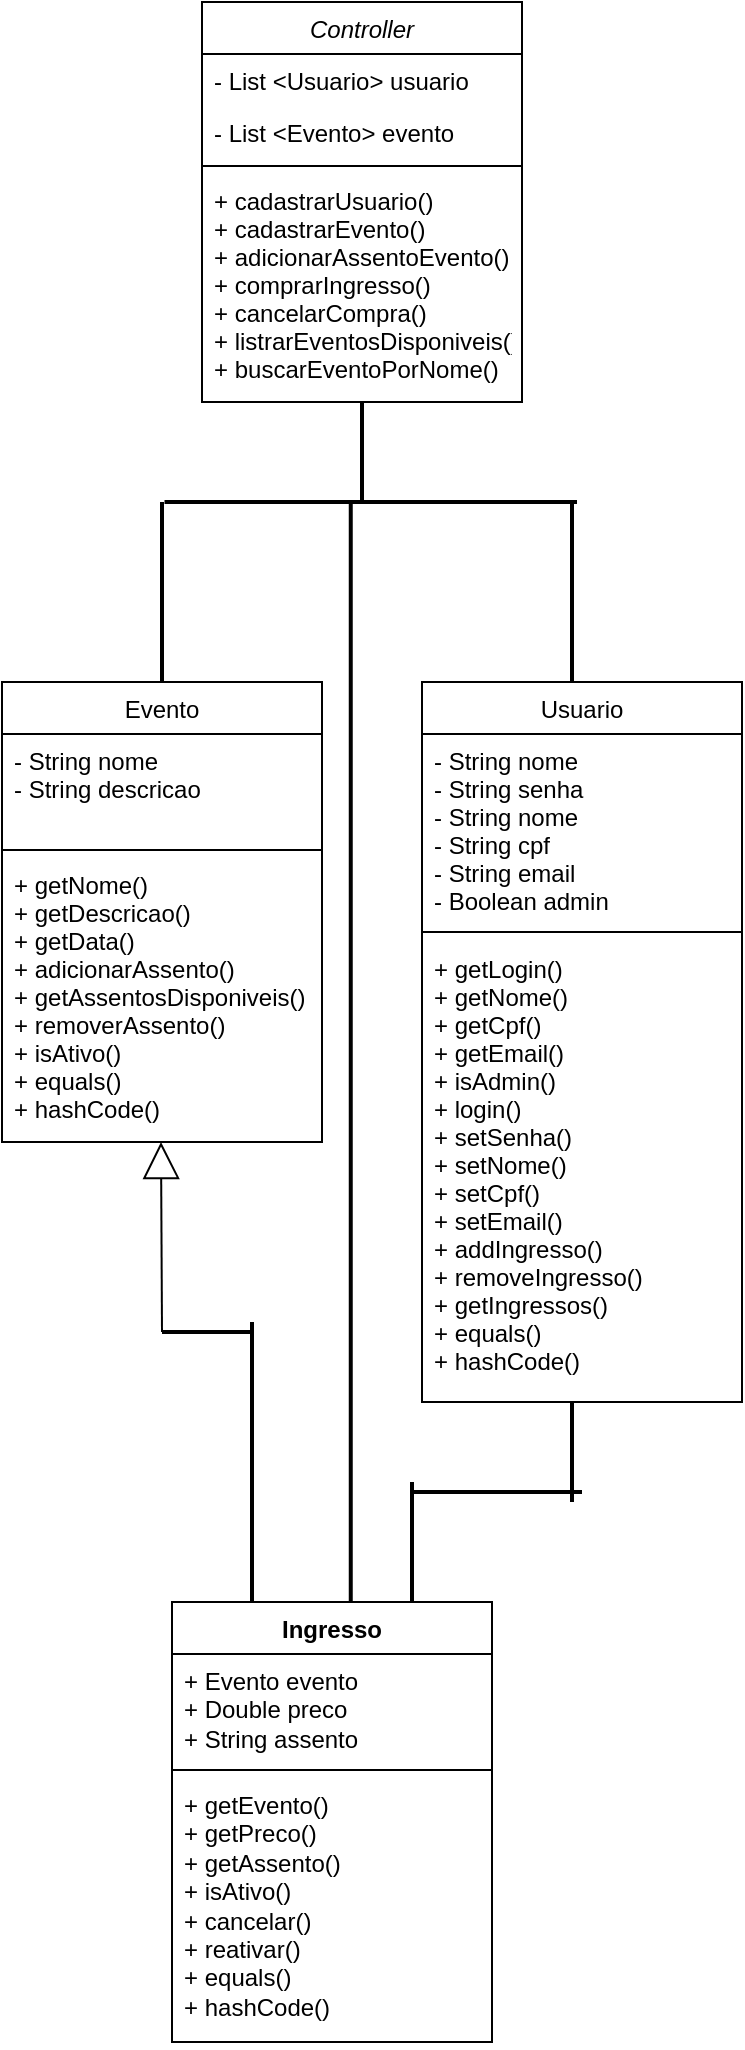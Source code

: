 <mxfile version="24.7.13">
  <diagram id="C5RBs43oDa-KdzZeNtuy" name="Page-1">
    <mxGraphModel dx="1282" dy="565" grid="1" gridSize="10" guides="1" tooltips="1" connect="1" arrows="1" fold="1" page="1" pageScale="1" pageWidth="827" pageHeight="1169" math="0" shadow="0">
      <root>
        <mxCell id="WIyWlLk6GJQsqaUBKTNV-0" />
        <mxCell id="WIyWlLk6GJQsqaUBKTNV-1" parent="WIyWlLk6GJQsqaUBKTNV-0" />
        <mxCell id="zkfFHV4jXpPFQw0GAbJ--0" value="Controller&#xa;" style="swimlane;fontStyle=2;align=center;verticalAlign=top;childLayout=stackLayout;horizontal=1;startSize=26;horizontalStack=0;resizeParent=1;resizeLast=0;collapsible=1;marginBottom=0;rounded=0;shadow=0;strokeWidth=1;" parent="WIyWlLk6GJQsqaUBKTNV-1" vertex="1">
          <mxGeometry x="220" y="20" width="160" height="200" as="geometry">
            <mxRectangle x="230" y="140" width="160" height="26" as="alternateBounds" />
          </mxGeometry>
        </mxCell>
        <mxCell id="zkfFHV4jXpPFQw0GAbJ--1" value="- List &lt;Usuario&gt; usuario&#xa;" style="text;align=left;verticalAlign=top;spacingLeft=4;spacingRight=4;overflow=hidden;rotatable=0;points=[[0,0.5],[1,0.5]];portConstraint=eastwest;" parent="zkfFHV4jXpPFQw0GAbJ--0" vertex="1">
          <mxGeometry y="26" width="160" height="26" as="geometry" />
        </mxCell>
        <mxCell id="zkfFHV4jXpPFQw0GAbJ--3" value="- List &lt;Evento&gt; evento&#xa;" style="text;align=left;verticalAlign=top;spacingLeft=4;spacingRight=4;overflow=hidden;rotatable=0;points=[[0,0.5],[1,0.5]];portConstraint=eastwest;rounded=0;shadow=0;html=0;" parent="zkfFHV4jXpPFQw0GAbJ--0" vertex="1">
          <mxGeometry y="52" width="160" height="26" as="geometry" />
        </mxCell>
        <mxCell id="zkfFHV4jXpPFQw0GAbJ--4" value="" style="line;html=1;strokeWidth=1;align=left;verticalAlign=middle;spacingTop=-1;spacingLeft=3;spacingRight=3;rotatable=0;labelPosition=right;points=[];portConstraint=eastwest;" parent="zkfFHV4jXpPFQw0GAbJ--0" vertex="1">
          <mxGeometry y="78" width="160" height="8" as="geometry" />
        </mxCell>
        <mxCell id="zkfFHV4jXpPFQw0GAbJ--5" value="+ cadastrarUsuario()&#xa;+ cadastrarEvento()&#xa;+ adicionarAssentoEvento()&#xa;+ comprarIngresso()&#xa;+ cancelarCompra()&#xa;+ listrarEventosDisponiveis()&#xa;+ buscarEventoPorNome()&#xa; &#xa;" style="text;align=left;verticalAlign=top;spacingLeft=4;spacingRight=4;overflow=hidden;rotatable=0;points=[[0,0.5],[1,0.5]];portConstraint=eastwest;" parent="zkfFHV4jXpPFQw0GAbJ--0" vertex="1">
          <mxGeometry y="86" width="160" height="114" as="geometry" />
        </mxCell>
        <mxCell id="zkfFHV4jXpPFQw0GAbJ--6" value="Evento&#xa;" style="swimlane;fontStyle=0;align=center;verticalAlign=top;childLayout=stackLayout;horizontal=1;startSize=26;horizontalStack=0;resizeParent=1;resizeLast=0;collapsible=1;marginBottom=0;rounded=0;shadow=0;strokeWidth=1;" parent="WIyWlLk6GJQsqaUBKTNV-1" vertex="1">
          <mxGeometry x="120" y="360" width="160" height="230" as="geometry">
            <mxRectangle x="130" y="380" width="160" height="26" as="alternateBounds" />
          </mxGeometry>
        </mxCell>
        <mxCell id="zkfFHV4jXpPFQw0GAbJ--7" value="- String nome&#xa;- String descricao&#xa;" style="text;align=left;verticalAlign=top;spacingLeft=4;spacingRight=4;overflow=hidden;rotatable=0;points=[[0,0.5],[1,0.5]];portConstraint=eastwest;" parent="zkfFHV4jXpPFQw0GAbJ--6" vertex="1">
          <mxGeometry y="26" width="160" height="54" as="geometry" />
        </mxCell>
        <mxCell id="zkfFHV4jXpPFQw0GAbJ--9" value="" style="line;html=1;strokeWidth=1;align=left;verticalAlign=middle;spacingTop=-1;spacingLeft=3;spacingRight=3;rotatable=0;labelPosition=right;points=[];portConstraint=eastwest;" parent="zkfFHV4jXpPFQw0GAbJ--6" vertex="1">
          <mxGeometry y="80" width="160" height="8" as="geometry" />
        </mxCell>
        <mxCell id="zkfFHV4jXpPFQw0GAbJ--11" value="+ getNome()&#xa;+ getDescricao()&#xa;+ getData()&#xa;+ adicionarAssento()&#xa;+ getAssentosDisponiveis()&#xa;+ removerAssento()&#xa;+ isAtivo()&#xa;+ equals()&#xa;+ hashCode()&#xa;" style="text;align=left;verticalAlign=top;spacingLeft=4;spacingRight=4;overflow=hidden;rotatable=0;points=[[0,0.5],[1,0.5]];portConstraint=eastwest;" parent="zkfFHV4jXpPFQw0GAbJ--6" vertex="1">
          <mxGeometry y="88" width="160" height="142" as="geometry" />
        </mxCell>
        <mxCell id="zkfFHV4jXpPFQw0GAbJ--13" value="Usuario" style="swimlane;fontStyle=0;align=center;verticalAlign=top;childLayout=stackLayout;horizontal=1;startSize=26;horizontalStack=0;resizeParent=1;resizeLast=0;collapsible=1;marginBottom=0;rounded=0;shadow=0;strokeWidth=1;" parent="WIyWlLk6GJQsqaUBKTNV-1" vertex="1">
          <mxGeometry x="330" y="360" width="160" height="360" as="geometry">
            <mxRectangle x="340" y="380" width="170" height="26" as="alternateBounds" />
          </mxGeometry>
        </mxCell>
        <mxCell id="zkfFHV4jXpPFQw0GAbJ--14" value="- String nome&#xa;- String senha&#xa;- String nome&#xa;- String cpf&#xa;- String email&#xa;- Boolean admin&#xa;" style="text;align=left;verticalAlign=top;spacingLeft=4;spacingRight=4;overflow=hidden;rotatable=0;points=[[0,0.5],[1,0.5]];portConstraint=eastwest;" parent="zkfFHV4jXpPFQw0GAbJ--13" vertex="1">
          <mxGeometry y="26" width="160" height="94" as="geometry" />
        </mxCell>
        <mxCell id="zkfFHV4jXpPFQw0GAbJ--15" value="" style="line;html=1;strokeWidth=1;align=left;verticalAlign=middle;spacingTop=-1;spacingLeft=3;spacingRight=3;rotatable=0;labelPosition=right;points=[];portConstraint=eastwest;" parent="zkfFHV4jXpPFQw0GAbJ--13" vertex="1">
          <mxGeometry y="120" width="160" height="10" as="geometry" />
        </mxCell>
        <mxCell id="hvNFx8LwWAMB91MZIk_y-14" value="+ getLogin()&#xa;+ getNome()&#xa;+ getCpf()&#xa;+ getEmail()&#xa;+ isAdmin()&#xa;+ login()&#xa;+ setSenha()&#xa;+ setNome()&#xa;+ setCpf()&#xa;+ setEmail()&#xa;+ addIngresso()&#xa;+ removeIngresso()&#xa;+ getIngressos()&#xa;+ equals()&#xa;+ hashCode()&#xa;" style="text;align=left;verticalAlign=top;spacingLeft=4;spacingRight=4;overflow=hidden;rotatable=0;points=[[0,0.5],[1,0.5]];portConstraint=eastwest;" parent="zkfFHV4jXpPFQw0GAbJ--13" vertex="1">
          <mxGeometry y="130" width="160" height="230" as="geometry" />
        </mxCell>
        <mxCell id="hvNFx8LwWAMB91MZIk_y-5" value="" style="line;strokeWidth=2;direction=south;html=1;rotation=-90;" parent="WIyWlLk6GJQsqaUBKTNV-1" vertex="1">
          <mxGeometry x="299.38" y="166.88" width="10" height="206.25" as="geometry" />
        </mxCell>
        <mxCell id="hvNFx8LwWAMB91MZIk_y-6" value="" style="line;strokeWidth=2;direction=south;html=1;" parent="WIyWlLk6GJQsqaUBKTNV-1" vertex="1">
          <mxGeometry x="400" y="270" width="10" height="90" as="geometry" />
        </mxCell>
        <mxCell id="hvNFx8LwWAMB91MZIk_y-8" value="" style="line;strokeWidth=2;direction=south;html=1;" parent="WIyWlLk6GJQsqaUBKTNV-1" vertex="1">
          <mxGeometry x="195" y="270" width="10" height="90" as="geometry" />
        </mxCell>
        <mxCell id="hvNFx8LwWAMB91MZIk_y-10" value="" style="line;strokeWidth=2;direction=south;html=1;" parent="WIyWlLk6GJQsqaUBKTNV-1" vertex="1">
          <mxGeometry x="295" y="220" width="10" height="50" as="geometry" />
        </mxCell>
        <mxCell id="hvNFx8LwWAMB91MZIk_y-15" value="Ingresso" style="swimlane;fontStyle=1;align=center;verticalAlign=top;childLayout=stackLayout;horizontal=1;startSize=26;horizontalStack=0;resizeParent=1;resizeParentMax=0;resizeLast=0;collapsible=1;marginBottom=0;whiteSpace=wrap;html=1;" parent="WIyWlLk6GJQsqaUBKTNV-1" vertex="1">
          <mxGeometry x="205" y="820" width="160" height="220" as="geometry" />
        </mxCell>
        <mxCell id="hvNFx8LwWAMB91MZIk_y-16" value="+ Evento evento&lt;div&gt;+ Double preco&lt;/div&gt;&lt;div&gt;+ String assento&lt;/div&gt;" style="text;strokeColor=none;fillColor=none;align=left;verticalAlign=top;spacingLeft=4;spacingRight=4;overflow=hidden;rotatable=0;points=[[0,0.5],[1,0.5]];portConstraint=eastwest;whiteSpace=wrap;html=1;" parent="hvNFx8LwWAMB91MZIk_y-15" vertex="1">
          <mxGeometry y="26" width="160" height="54" as="geometry" />
        </mxCell>
        <mxCell id="hvNFx8LwWAMB91MZIk_y-17" value="" style="line;strokeWidth=1;fillColor=none;align=left;verticalAlign=middle;spacingTop=-1;spacingLeft=3;spacingRight=3;rotatable=0;labelPosition=right;points=[];portConstraint=eastwest;strokeColor=inherit;" parent="hvNFx8LwWAMB91MZIk_y-15" vertex="1">
          <mxGeometry y="80" width="160" height="8" as="geometry" />
        </mxCell>
        <mxCell id="hvNFx8LwWAMB91MZIk_y-18" value="+ getEvento()&lt;div&gt;+ getPreco()&lt;/div&gt;&lt;div&gt;+ getAssento()&lt;/div&gt;&lt;div&gt;+ isAtivo()&lt;br&gt;+ cancelar()&lt;br&gt;+ reativar()&lt;br&gt;+ equals()&lt;br&gt;+ hashCode()&lt;/div&gt;" style="text;strokeColor=none;fillColor=none;align=left;verticalAlign=top;spacingLeft=4;spacingRight=4;overflow=hidden;rotatable=0;points=[[0,0.5],[1,0.5]];portConstraint=eastwest;whiteSpace=wrap;html=1;" parent="hvNFx8LwWAMB91MZIk_y-15" vertex="1">
          <mxGeometry y="88" width="160" height="132" as="geometry" />
        </mxCell>
        <mxCell id="hvNFx8LwWAMB91MZIk_y-19" value="" style="endArrow=block;endSize=16;endFill=0;html=1;rounded=0;exitX=1;exitY=0.5;exitDx=0;exitDy=0;exitPerimeter=0;" parent="WIyWlLk6GJQsqaUBKTNV-1" source="hvNFx8LwWAMB91MZIk_y-26" edge="1">
          <mxGeometry y="20" width="160" relative="1" as="geometry">
            <mxPoint x="200" y="690" as="sourcePoint" />
            <mxPoint x="199.5" y="590" as="targetPoint" />
            <mxPoint as="offset" />
          </mxGeometry>
        </mxCell>
        <mxCell id="hvNFx8LwWAMB91MZIk_y-21" value="" style="line;strokeWidth=2;direction=south;html=1;" parent="WIyWlLk6GJQsqaUBKTNV-1" vertex="1">
          <mxGeometry x="240" y="680" width="10" height="140" as="geometry" />
        </mxCell>
        <mxCell id="hvNFx8LwWAMB91MZIk_y-26" value="" style="line;strokeWidth=2;direction=south;html=1;rotation=90;" parent="WIyWlLk6GJQsqaUBKTNV-1" vertex="1">
          <mxGeometry x="217.5" y="662.5" width="10" height="45" as="geometry" />
        </mxCell>
        <mxCell id="hvNFx8LwWAMB91MZIk_y-33" value="" style="line;strokeWidth=2;html=1;rotation=-90;" parent="WIyWlLk6GJQsqaUBKTNV-1" vertex="1">
          <mxGeometry x="295" y="785" width="60" height="10" as="geometry" />
        </mxCell>
        <mxCell id="hvNFx8LwWAMB91MZIk_y-34" value="" style="line;strokeWidth=2;html=1;" parent="WIyWlLk6GJQsqaUBKTNV-1" vertex="1">
          <mxGeometry x="325" y="760" width="85" height="10" as="geometry" />
        </mxCell>
        <mxCell id="hvNFx8LwWAMB91MZIk_y-36" value="" style="line;strokeWidth=2;direction=south;html=1;" parent="WIyWlLk6GJQsqaUBKTNV-1" vertex="1">
          <mxGeometry x="400" y="720" width="10" height="50" as="geometry" />
        </mxCell>
        <mxCell id="UyxgstwFlXAtIewAH2Sm-1" value="" style="line;strokeWidth=2;direction=south;html=1;" vertex="1" parent="WIyWlLk6GJQsqaUBKTNV-1">
          <mxGeometry x="289.38" y="270" width="10" height="550" as="geometry" />
        </mxCell>
      </root>
    </mxGraphModel>
  </diagram>
</mxfile>
